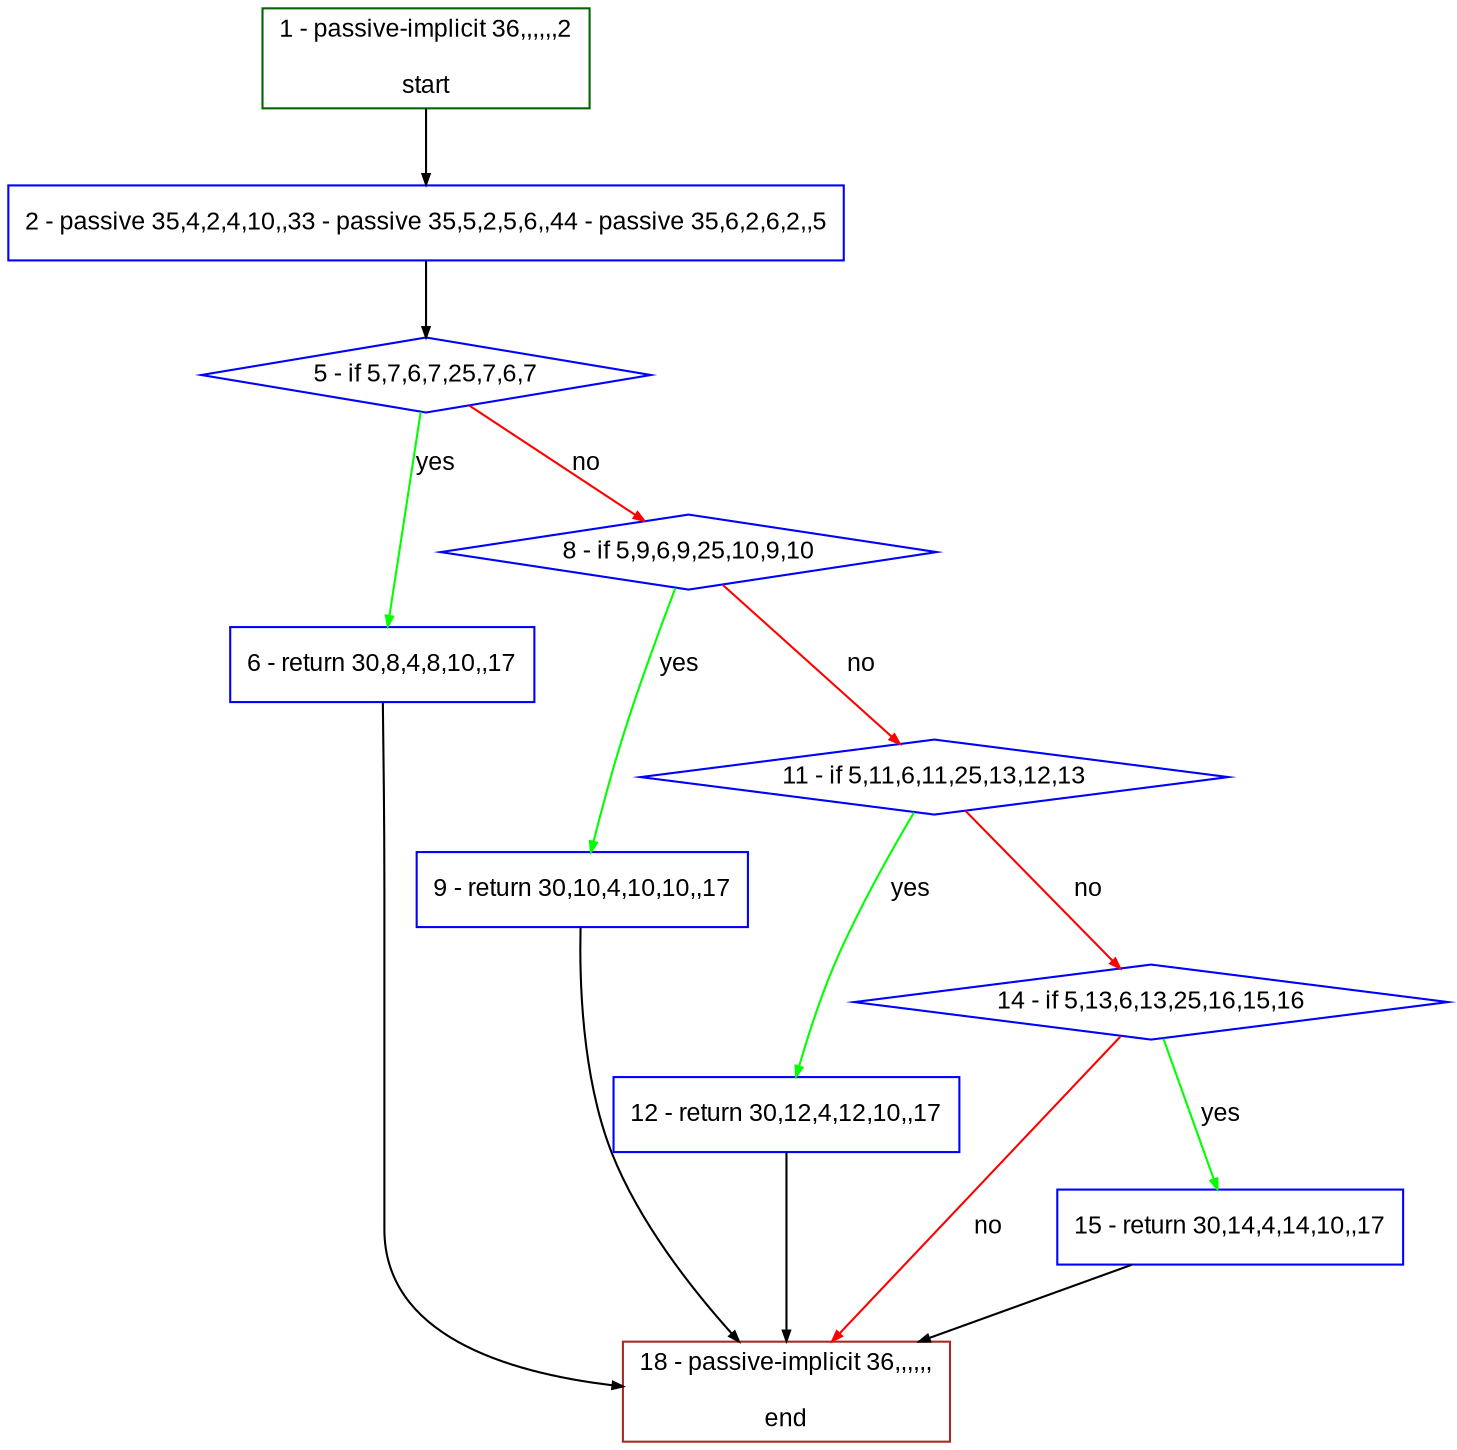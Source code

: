 digraph "" {
  graph [bgcolor="white", fillcolor="#FFFFCC", pack="true", packmode="clust", fontname="Arial", label="", fontsize="12", compound="true", style="rounded,filled"];
  node [node_initialized="no", fillcolor="white", fontname="Arial", label="", color="grey", fontsize="12", fixedsize="false", compound="true", shape="rectangle", style="filled"];
  edge [arrowtail="none", lhead="", fontcolor="black", fontname="Arial", label="", color="black", fontsize="12", arrowhead="normal", arrowsize="0.5", compound="true", ltail="", dir="forward"];
  __N1 [fillcolor="#ffffff", label="2 - passive 35,4,2,4,10,,33 - passive 35,5,2,5,6,,44 - passive 35,6,2,6,2,,5", color="#0000ff", shape="box", style="filled"];
  __N2 [fillcolor="#ffffff", label="1 - passive-implicit 36,,,,,,2\n\nstart", color="#006400", shape="box", style="filled"];
  __N3 [fillcolor="#ffffff", label="5 - if 5,7,6,7,25,7,6,7", color="#0000ff", shape="diamond", style="filled"];
  __N4 [fillcolor="#ffffff", label="6 - return 30,8,4,8,10,,17", color="#0000ff", shape="box", style="filled"];
  __N5 [fillcolor="#ffffff", label="8 - if 5,9,6,9,25,10,9,10", color="#0000ff", shape="diamond", style="filled"];
  __N6 [fillcolor="#ffffff", label="18 - passive-implicit 36,,,,,,\n\nend", color="#a52a2a", shape="box", style="filled"];
  __N7 [fillcolor="#ffffff", label="9 - return 30,10,4,10,10,,17", color="#0000ff", shape="box", style="filled"];
  __N8 [fillcolor="#ffffff", label="11 - if 5,11,6,11,25,13,12,13", color="#0000ff", shape="diamond", style="filled"];
  __N9 [fillcolor="#ffffff", label="12 - return 30,12,4,12,10,,17", color="#0000ff", shape="box", style="filled"];
  __N10 [fillcolor="#ffffff", label="14 - if 5,13,6,13,25,16,15,16", color="#0000ff", shape="diamond", style="filled"];
  __N11 [fillcolor="#ffffff", label="15 - return 30,14,4,14,10,,17", color="#0000ff", shape="box", style="filled"];
  __N2 -> __N1 [arrowtail="none", color="#000000", label="", arrowhead="normal", dir="forward"];
  __N1 -> __N3 [arrowtail="none", color="#000000", label="", arrowhead="normal", dir="forward"];
  __N3 -> __N4 [arrowtail="none", color="#00ff00", label="yes", arrowhead="normal", dir="forward"];
  __N3 -> __N5 [arrowtail="none", color="#ff0000", label="no", arrowhead="normal", dir="forward"];
  __N4 -> __N6 [arrowtail="none", color="#000000", label="", arrowhead="normal", dir="forward"];
  __N5 -> __N7 [arrowtail="none", color="#00ff00", label="yes", arrowhead="normal", dir="forward"];
  __N5 -> __N8 [arrowtail="none", color="#ff0000", label="no", arrowhead="normal", dir="forward"];
  __N7 -> __N6 [arrowtail="none", color="#000000", label="", arrowhead="normal", dir="forward"];
  __N8 -> __N9 [arrowtail="none", color="#00ff00", label="yes", arrowhead="normal", dir="forward"];
  __N8 -> __N10 [arrowtail="none", color="#ff0000", label="no", arrowhead="normal", dir="forward"];
  __N9 -> __N6 [arrowtail="none", color="#000000", label="", arrowhead="normal", dir="forward"];
  __N10 -> __N11 [arrowtail="none", color="#00ff00", label="yes", arrowhead="normal", dir="forward"];
  __N10 -> __N6 [arrowtail="none", color="#ff0000", label="no", arrowhead="normal", dir="forward"];
  __N11 -> __N6 [arrowtail="none", color="#000000", label="", arrowhead="normal", dir="forward"];
}
